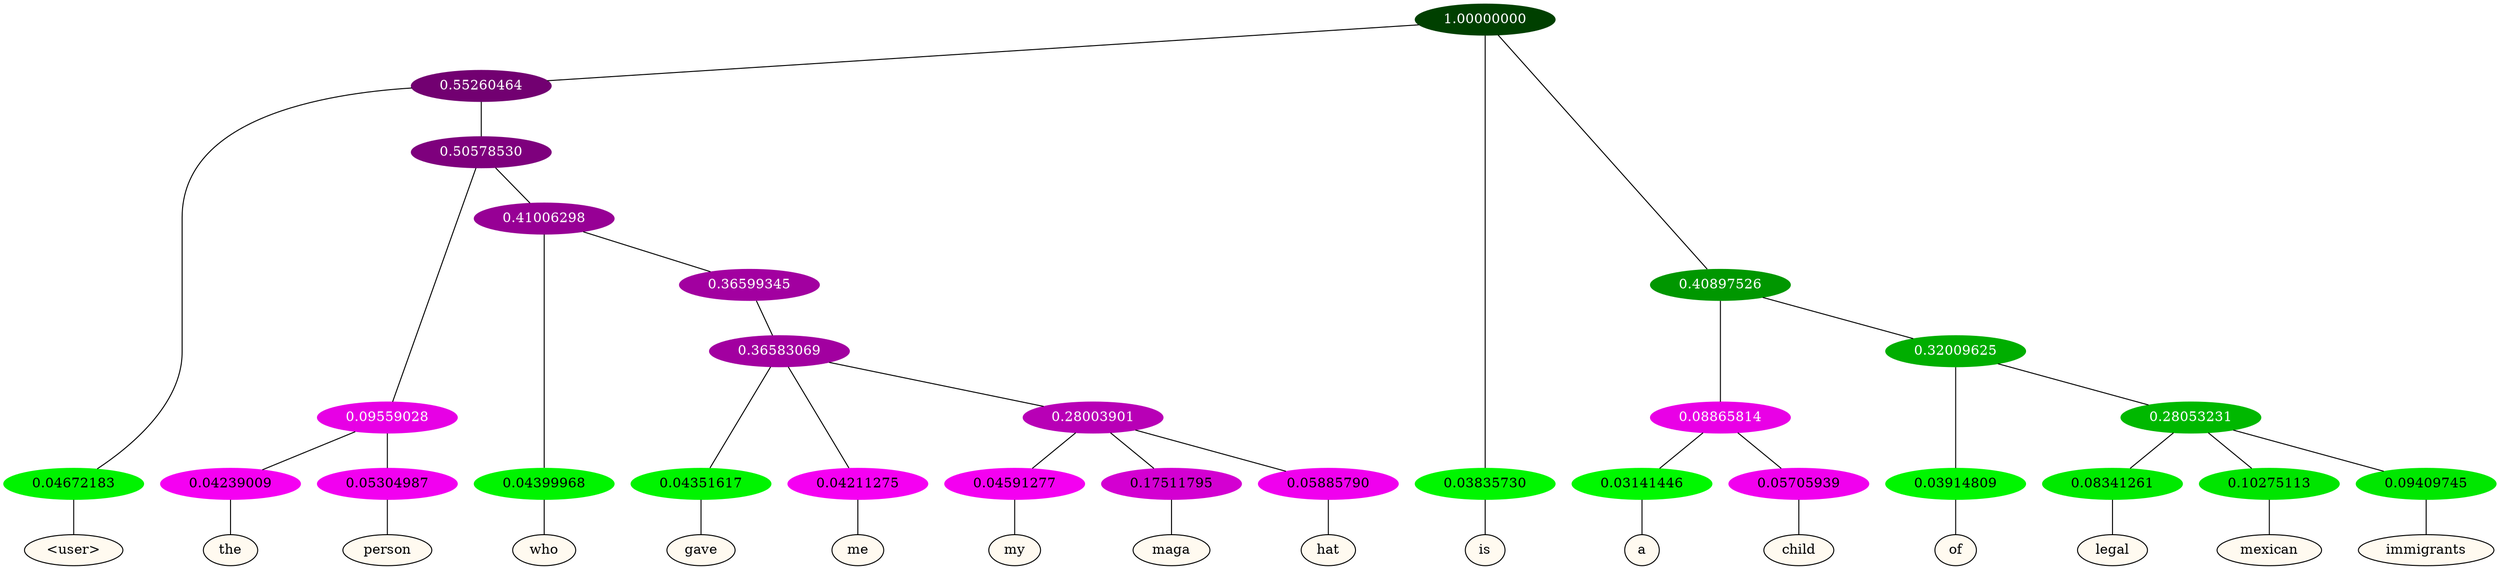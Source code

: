 graph {
	node [format=png height=0.15 nodesep=0.001 ordering=out overlap=prism overlap_scaling=0.01 ranksep=0.001 ratio=0.2 style=filled width=0.15]
	{
		rank=same
		a_w_4 [label="\<user\>" color=black fillcolor=floralwhite style="filled,solid"]
		a_w_14 [label=the color=black fillcolor=floralwhite style="filled,solid"]
		a_w_15 [label=person color=black fillcolor=floralwhite style="filled,solid"]
		a_w_16 [label=who color=black fillcolor=floralwhite style="filled,solid"]
		a_w_22 [label=gave color=black fillcolor=floralwhite style="filled,solid"]
		a_w_23 [label=me color=black fillcolor=floralwhite style="filled,solid"]
		a_w_25 [label=my color=black fillcolor=floralwhite style="filled,solid"]
		a_w_26 [label=maga color=black fillcolor=floralwhite style="filled,solid"]
		a_w_27 [label=hat color=black fillcolor=floralwhite style="filled,solid"]
		a_w_2 [label=is color=black fillcolor=floralwhite style="filled,solid"]
		a_w_10 [label=a color=black fillcolor=floralwhite style="filled,solid"]
		a_w_11 [label=child color=black fillcolor=floralwhite style="filled,solid"]
		a_w_12 [label=of color=black fillcolor=floralwhite style="filled,solid"]
		a_w_18 [label=legal color=black fillcolor=floralwhite style="filled,solid"]
		a_w_19 [label=mexican color=black fillcolor=floralwhite style="filled,solid"]
		a_w_20 [label=immigrants color=black fillcolor=floralwhite style="filled,solid"]
	}
	a_n_4 -- a_w_4
	a_n_14 -- a_w_14
	a_n_15 -- a_w_15
	a_n_16 -- a_w_16
	a_n_22 -- a_w_22
	a_n_23 -- a_w_23
	a_n_25 -- a_w_25
	a_n_26 -- a_w_26
	a_n_27 -- a_w_27
	a_n_2 -- a_w_2
	a_n_10 -- a_w_10
	a_n_11 -- a_w_11
	a_n_12 -- a_w_12
	a_n_18 -- a_w_18
	a_n_19 -- a_w_19
	a_n_20 -- a_w_20
	{
		rank=same
		a_n_4 [label=0.04672183 color="0.334 1.000 0.953" fontcolor=black]
		a_n_14 [label=0.04239009 color="0.835 1.000 0.958" fontcolor=black]
		a_n_15 [label=0.05304987 color="0.835 1.000 0.947" fontcolor=black]
		a_n_16 [label=0.04399968 color="0.334 1.000 0.956" fontcolor=black]
		a_n_22 [label=0.04351617 color="0.334 1.000 0.956" fontcolor=black]
		a_n_23 [label=0.04211275 color="0.835 1.000 0.958" fontcolor=black]
		a_n_25 [label=0.04591277 color="0.835 1.000 0.954" fontcolor=black]
		a_n_26 [label=0.17511795 color="0.835 1.000 0.825" fontcolor=black]
		a_n_27 [label=0.05885790 color="0.835 1.000 0.941" fontcolor=black]
		a_n_2 [label=0.03835730 color="0.334 1.000 0.962" fontcolor=black]
		a_n_10 [label=0.03141446 color="0.334 1.000 0.969" fontcolor=black]
		a_n_11 [label=0.05705939 color="0.835 1.000 0.943" fontcolor=black]
		a_n_12 [label=0.03914809 color="0.334 1.000 0.961" fontcolor=black]
		a_n_18 [label=0.08341261 color="0.334 1.000 0.917" fontcolor=black]
		a_n_19 [label=0.10275113 color="0.334 1.000 0.897" fontcolor=black]
		a_n_20 [label=0.09409745 color="0.334 1.000 0.906" fontcolor=black]
	}
	a_n_0 [label=1.00000000 color="0.334 1.000 0.250" fontcolor=grey99]
	a_n_1 [label=0.55260464 color="0.835 1.000 0.447" fontcolor=grey99]
	a_n_0 -- a_n_1
	a_n_0 -- a_n_2
	a_n_3 [label=0.40897526 color="0.334 1.000 0.591" fontcolor=grey99]
	a_n_0 -- a_n_3
	a_n_1 -- a_n_4
	a_n_5 [label=0.50578530 color="0.835 1.000 0.494" fontcolor=grey99]
	a_n_1 -- a_n_5
	a_n_6 [label=0.08865814 color="0.835 1.000 0.911" fontcolor=grey99]
	a_n_3 -- a_n_6
	a_n_7 [label=0.32009625 color="0.334 1.000 0.680" fontcolor=grey99]
	a_n_3 -- a_n_7
	a_n_8 [label=0.09559028 color="0.835 1.000 0.904" fontcolor=grey99]
	a_n_5 -- a_n_8
	a_n_9 [label=0.41006298 color="0.835 1.000 0.590" fontcolor=grey99]
	a_n_5 -- a_n_9
	a_n_6 -- a_n_10
	a_n_6 -- a_n_11
	a_n_7 -- a_n_12
	a_n_13 [label=0.28053231 color="0.334 1.000 0.719" fontcolor=grey99]
	a_n_7 -- a_n_13
	a_n_8 -- a_n_14
	a_n_8 -- a_n_15
	a_n_9 -- a_n_16
	a_n_17 [label=0.36599345 color="0.835 1.000 0.634" fontcolor=grey99]
	a_n_9 -- a_n_17
	a_n_13 -- a_n_18
	a_n_13 -- a_n_19
	a_n_13 -- a_n_20
	a_n_21 [label=0.36583069 color="0.835 1.000 0.634" fontcolor=grey99]
	a_n_17 -- a_n_21
	a_n_21 -- a_n_22
	a_n_21 -- a_n_23
	a_n_24 [label=0.28003901 color="0.835 1.000 0.720" fontcolor=grey99]
	a_n_21 -- a_n_24
	a_n_24 -- a_n_25
	a_n_24 -- a_n_26
	a_n_24 -- a_n_27
}
